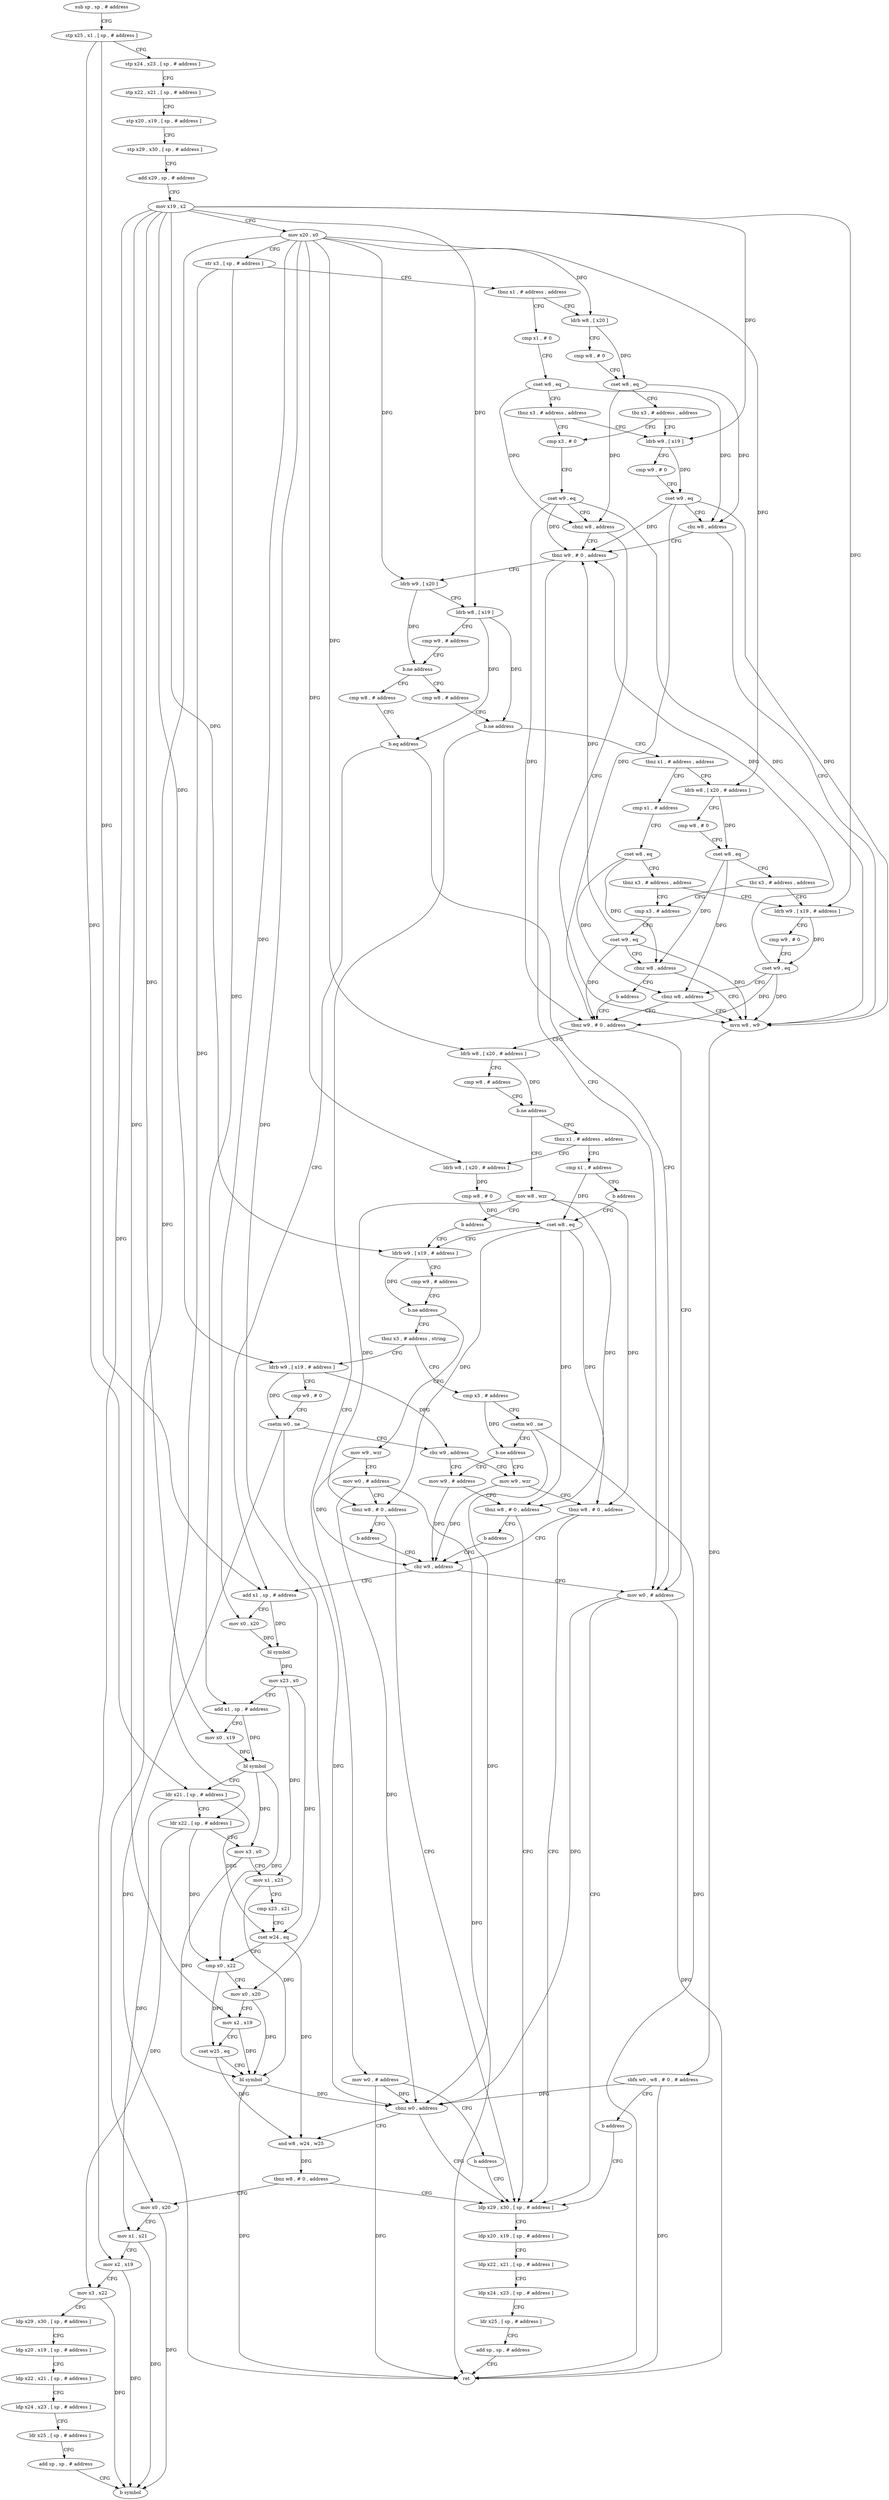 digraph "func" {
"4238772" [label = "sub sp , sp , # address" ]
"4238776" [label = "stp x25 , x1 , [ sp , # address ]" ]
"4238780" [label = "stp x24 , x23 , [ sp , # address ]" ]
"4238784" [label = "stp x22 , x21 , [ sp , # address ]" ]
"4238788" [label = "stp x20 , x19 , [ sp , # address ]" ]
"4238792" [label = "stp x29 , x30 , [ sp , # address ]" ]
"4238796" [label = "add x29 , sp , # address" ]
"4238800" [label = "mov x19 , x2" ]
"4238804" [label = "mov x20 , x0" ]
"4238808" [label = "str x3 , [ sp , # address ]" ]
"4238812" [label = "tbnz x1 , # address , address" ]
"4238900" [label = "ldrb w8 , [ x20 ]" ]
"4238816" [label = "cmp x1 , # 0" ]
"4238904" [label = "cmp w8 , # 0" ]
"4238908" [label = "cset w8 , eq" ]
"4238912" [label = "tbz x3 , # address , address" ]
"4238828" [label = "cmp x3 , # 0" ]
"4238916" [label = "ldrb w9 , [ x19 ]" ]
"4238820" [label = "cset w8 , eq" ]
"4238824" [label = "tbnz x3 , # address , address" ]
"4238832" [label = "cset w9 , eq" ]
"4238836" [label = "cbnz w8 , address" ]
"4238932" [label = "mvn w8 , w9" ]
"4238840" [label = "tbnz w9 , # 0 , address" ]
"4238920" [label = "cmp w9 , # 0" ]
"4238924" [label = "cset w9 , eq" ]
"4238928" [label = "cbz w8 , address" ]
"4238936" [label = "sbfx w0 , w8 , # 0 , # address" ]
"4238940" [label = "b address" ]
"4239256" [label = "ldp x29 , x30 , [ sp , # address ]" ]
"4239252" [label = "mov w0 , # address" ]
"4238844" [label = "ldrb w9 , [ x20 ]" ]
"4239260" [label = "ldp x20 , x19 , [ sp , # address ]" ]
"4239264" [label = "ldp x22 , x21 , [ sp , # address ]" ]
"4239268" [label = "ldp x24 , x23 , [ sp , # address ]" ]
"4239272" [label = "ldr x25 , [ sp , # address ]" ]
"4239276" [label = "add sp , sp , # address" ]
"4239280" [label = "ret" ]
"4238848" [label = "ldrb w8 , [ x19 ]" ]
"4238852" [label = "cmp w9 , # address" ]
"4238856" [label = "b.ne address" ]
"4238944" [label = "cmp w8 , # address" ]
"4238860" [label = "cmp w8 , # address" ]
"4238948" [label = "b.eq address" ]
"4238952" [label = "add x1 , sp , # address" ]
"4238864" [label = "b.ne address" ]
"4239080" [label = "mov w0 , # address" ]
"4238868" [label = "tbnz x1 , # address , address" ]
"4238956" [label = "mov x0 , x20" ]
"4238960" [label = "bl symbol" ]
"4238964" [label = "mov x23 , x0" ]
"4238968" [label = "add x1 , sp , # address" ]
"4238972" [label = "mov x0 , x19" ]
"4238976" [label = "bl symbol" ]
"4238980" [label = "ldr x21 , [ sp , # address ]" ]
"4238984" [label = "ldr x22 , [ sp , # address ]" ]
"4238988" [label = "mov x3 , x0" ]
"4238992" [label = "mov x1 , x23" ]
"4238996" [label = "cmp x23 , x21" ]
"4239000" [label = "cset w24 , eq" ]
"4239004" [label = "cmp x0 , x22" ]
"4239008" [label = "mov x0 , x20" ]
"4239012" [label = "mov x2 , x19" ]
"4239016" [label = "cset w25 , eq" ]
"4239020" [label = "bl symbol" ]
"4239024" [label = "cbnz w0 , address" ]
"4239028" [label = "and w8 , w24 , w25" ]
"4239084" [label = "b address" ]
"4239088" [label = "ldrb w8 , [ x20 , # address ]" ]
"4238872" [label = "cmp x1 , # address" ]
"4239032" [label = "tbnz w8 , # 0 , address" ]
"4239036" [label = "mov x0 , x20" ]
"4239092" [label = "cmp w8 , # 0" ]
"4239096" [label = "cset w8 , eq" ]
"4239100" [label = "tbz x3 , # address , address" ]
"4238884" [label = "cmp x3 , # address" ]
"4239104" [label = "ldrb w9 , [ x19 , # address ]" ]
"4238876" [label = "cset w8 , eq" ]
"4238880" [label = "tbnz x3 , # address , address" ]
"4239040" [label = "mov x1 , x21" ]
"4239044" [label = "mov x2 , x19" ]
"4239048" [label = "mov x3 , x22" ]
"4239052" [label = "ldp x29 , x30 , [ sp , # address ]" ]
"4239056" [label = "ldp x20 , x19 , [ sp , # address ]" ]
"4239060" [label = "ldp x22 , x21 , [ sp , # address ]" ]
"4239064" [label = "ldp x24 , x23 , [ sp , # address ]" ]
"4239068" [label = "ldr x25 , [ sp , # address ]" ]
"4239072" [label = "add sp , sp , # address" ]
"4239076" [label = "b symbol" ]
"4238888" [label = "cset w9 , eq" ]
"4238892" [label = "cbnz w8 , address" ]
"4238896" [label = "b address" ]
"4239108" [label = "cmp w9 , # 0" ]
"4239112" [label = "cset w9 , eq" ]
"4239116" [label = "cbnz w8 , address" ]
"4239120" [label = "tbnz w9 , # 0 , address" ]
"4239124" [label = "ldrb w8 , [ x20 , # address ]" ]
"4239128" [label = "cmp w8 , # address" ]
"4239132" [label = "b.ne address" ]
"4239148" [label = "mov w8 , wzr" ]
"4239136" [label = "tbnz x1 , # address , address" ]
"4239152" [label = "b address" ]
"4239168" [label = "ldrb w9 , [ x19 , # address ]" ]
"4239156" [label = "ldrb w8 , [ x20 , # address ]" ]
"4239140" [label = "cmp x1 , # address" ]
"4239172" [label = "cmp w9 , # address" ]
"4239176" [label = "b.ne address" ]
"4239208" [label = "mov w9 , wzr" ]
"4239180" [label = "tbnz x3 , # address , string" ]
"4239160" [label = "cmp w8 , # 0" ]
"4239164" [label = "cset w8 , eq" ]
"4239144" [label = "b address" ]
"4239212" [label = "mov w0 , # address" ]
"4239216" [label = "tbnz w8 , # 0 , address" ]
"4239220" [label = "b address" ]
"4239224" [label = "ldrb w9 , [ x19 , # address ]" ]
"4239184" [label = "cmp x3 , # address" ]
"4239248" [label = "cbz w9 , address" ]
"4239228" [label = "cmp w9 , # 0" ]
"4239232" [label = "csetm w0 , ne" ]
"4239236" [label = "cbz w9 , address" ]
"4239196" [label = "mov w9 , # address" ]
"4239240" [label = "mov w9 , wzr" ]
"4239188" [label = "csetm w0 , ne" ]
"4239192" [label = "b.ne address" ]
"4239200" [label = "tbnz w8 , # 0 , address" ]
"4239204" [label = "b address" ]
"4239244" [label = "tbnz w8 , # 0 , address" ]
"4238772" -> "4238776" [ label = "CFG" ]
"4238776" -> "4238780" [ label = "CFG" ]
"4238776" -> "4238980" [ label = "DFG" ]
"4238776" -> "4238952" [ label = "DFG" ]
"4238780" -> "4238784" [ label = "CFG" ]
"4238784" -> "4238788" [ label = "CFG" ]
"4238788" -> "4238792" [ label = "CFG" ]
"4238792" -> "4238796" [ label = "CFG" ]
"4238796" -> "4238800" [ label = "CFG" ]
"4238800" -> "4238804" [ label = "CFG" ]
"4238800" -> "4238916" [ label = "DFG" ]
"4238800" -> "4238848" [ label = "DFG" ]
"4238800" -> "4238972" [ label = "DFG" ]
"4238800" -> "4239012" [ label = "DFG" ]
"4238800" -> "4239104" [ label = "DFG" ]
"4238800" -> "4239044" [ label = "DFG" ]
"4238800" -> "4239168" [ label = "DFG" ]
"4238800" -> "4239224" [ label = "DFG" ]
"4238804" -> "4238808" [ label = "CFG" ]
"4238804" -> "4238900" [ label = "DFG" ]
"4238804" -> "4238844" [ label = "DFG" ]
"4238804" -> "4238956" [ label = "DFG" ]
"4238804" -> "4239088" [ label = "DFG" ]
"4238804" -> "4239008" [ label = "DFG" ]
"4238804" -> "4239036" [ label = "DFG" ]
"4238804" -> "4239124" [ label = "DFG" ]
"4238804" -> "4239156" [ label = "DFG" ]
"4238808" -> "4238812" [ label = "CFG" ]
"4238808" -> "4238984" [ label = "DFG" ]
"4238808" -> "4238968" [ label = "DFG" ]
"4238812" -> "4238900" [ label = "CFG" ]
"4238812" -> "4238816" [ label = "CFG" ]
"4238900" -> "4238904" [ label = "CFG" ]
"4238900" -> "4238908" [ label = "DFG" ]
"4238816" -> "4238820" [ label = "CFG" ]
"4238904" -> "4238908" [ label = "CFG" ]
"4238908" -> "4238912" [ label = "CFG" ]
"4238908" -> "4238836" [ label = "DFG" ]
"4238908" -> "4238928" [ label = "DFG" ]
"4238912" -> "4238828" [ label = "CFG" ]
"4238912" -> "4238916" [ label = "CFG" ]
"4238828" -> "4238832" [ label = "CFG" ]
"4238916" -> "4238920" [ label = "CFG" ]
"4238916" -> "4238924" [ label = "DFG" ]
"4238820" -> "4238824" [ label = "CFG" ]
"4238820" -> "4238836" [ label = "DFG" ]
"4238820" -> "4238928" [ label = "DFG" ]
"4238824" -> "4238916" [ label = "CFG" ]
"4238824" -> "4238828" [ label = "CFG" ]
"4238832" -> "4238836" [ label = "CFG" ]
"4238832" -> "4238932" [ label = "DFG" ]
"4238832" -> "4238840" [ label = "DFG" ]
"4238832" -> "4239120" [ label = "DFG" ]
"4238836" -> "4238932" [ label = "CFG" ]
"4238836" -> "4238840" [ label = "CFG" ]
"4238932" -> "4238936" [ label = "DFG" ]
"4238840" -> "4239252" [ label = "CFG" ]
"4238840" -> "4238844" [ label = "CFG" ]
"4238920" -> "4238924" [ label = "CFG" ]
"4238924" -> "4238928" [ label = "CFG" ]
"4238924" -> "4238932" [ label = "DFG" ]
"4238924" -> "4238840" [ label = "DFG" ]
"4238924" -> "4239120" [ label = "DFG" ]
"4238928" -> "4238840" [ label = "CFG" ]
"4238928" -> "4238932" [ label = "CFG" ]
"4238936" -> "4238940" [ label = "CFG" ]
"4238936" -> "4239280" [ label = "DFG" ]
"4238936" -> "4239024" [ label = "DFG" ]
"4238940" -> "4239256" [ label = "CFG" ]
"4239256" -> "4239260" [ label = "CFG" ]
"4239252" -> "4239256" [ label = "CFG" ]
"4239252" -> "4239280" [ label = "DFG" ]
"4239252" -> "4239024" [ label = "DFG" ]
"4238844" -> "4238848" [ label = "CFG" ]
"4238844" -> "4238856" [ label = "DFG" ]
"4239260" -> "4239264" [ label = "CFG" ]
"4239264" -> "4239268" [ label = "CFG" ]
"4239268" -> "4239272" [ label = "CFG" ]
"4239272" -> "4239276" [ label = "CFG" ]
"4239276" -> "4239280" [ label = "CFG" ]
"4238848" -> "4238852" [ label = "CFG" ]
"4238848" -> "4238948" [ label = "DFG" ]
"4238848" -> "4238864" [ label = "DFG" ]
"4238852" -> "4238856" [ label = "CFG" ]
"4238856" -> "4238944" [ label = "CFG" ]
"4238856" -> "4238860" [ label = "CFG" ]
"4238944" -> "4238948" [ label = "CFG" ]
"4238860" -> "4238864" [ label = "CFG" ]
"4238948" -> "4239252" [ label = "CFG" ]
"4238948" -> "4238952" [ label = "CFG" ]
"4238952" -> "4238956" [ label = "CFG" ]
"4238952" -> "4238960" [ label = "DFG" ]
"4238864" -> "4239080" [ label = "CFG" ]
"4238864" -> "4238868" [ label = "CFG" ]
"4239080" -> "4239084" [ label = "CFG" ]
"4239080" -> "4239280" [ label = "DFG" ]
"4239080" -> "4239024" [ label = "DFG" ]
"4238868" -> "4239088" [ label = "CFG" ]
"4238868" -> "4238872" [ label = "CFG" ]
"4238956" -> "4238960" [ label = "DFG" ]
"4238960" -> "4238964" [ label = "DFG" ]
"4238964" -> "4238968" [ label = "CFG" ]
"4238964" -> "4238992" [ label = "DFG" ]
"4238964" -> "4239000" [ label = "DFG" ]
"4238968" -> "4238972" [ label = "CFG" ]
"4238968" -> "4238976" [ label = "DFG" ]
"4238972" -> "4238976" [ label = "DFG" ]
"4238976" -> "4238980" [ label = "CFG" ]
"4238976" -> "4238988" [ label = "DFG" ]
"4238976" -> "4239004" [ label = "DFG" ]
"4238980" -> "4238984" [ label = "CFG" ]
"4238980" -> "4239000" [ label = "DFG" ]
"4238980" -> "4239040" [ label = "DFG" ]
"4238984" -> "4238988" [ label = "CFG" ]
"4238984" -> "4239004" [ label = "DFG" ]
"4238984" -> "4239048" [ label = "DFG" ]
"4238988" -> "4238992" [ label = "CFG" ]
"4238988" -> "4239020" [ label = "DFG" ]
"4238992" -> "4238996" [ label = "CFG" ]
"4238992" -> "4239020" [ label = "DFG" ]
"4238996" -> "4239000" [ label = "CFG" ]
"4239000" -> "4239004" [ label = "CFG" ]
"4239000" -> "4239028" [ label = "DFG" ]
"4239004" -> "4239008" [ label = "CFG" ]
"4239004" -> "4239016" [ label = "DFG" ]
"4239008" -> "4239012" [ label = "CFG" ]
"4239008" -> "4239020" [ label = "DFG" ]
"4239012" -> "4239016" [ label = "CFG" ]
"4239012" -> "4239020" [ label = "DFG" ]
"4239016" -> "4239020" [ label = "CFG" ]
"4239016" -> "4239028" [ label = "DFG" ]
"4239020" -> "4239024" [ label = "DFG" ]
"4239020" -> "4239280" [ label = "DFG" ]
"4239024" -> "4239256" [ label = "CFG" ]
"4239024" -> "4239028" [ label = "CFG" ]
"4239028" -> "4239032" [ label = "DFG" ]
"4239084" -> "4239256" [ label = "CFG" ]
"4239088" -> "4239092" [ label = "CFG" ]
"4239088" -> "4239096" [ label = "DFG" ]
"4238872" -> "4238876" [ label = "CFG" ]
"4239032" -> "4239256" [ label = "CFG" ]
"4239032" -> "4239036" [ label = "CFG" ]
"4239036" -> "4239040" [ label = "CFG" ]
"4239036" -> "4239076" [ label = "DFG" ]
"4239092" -> "4239096" [ label = "CFG" ]
"4239096" -> "4239100" [ label = "CFG" ]
"4239096" -> "4238892" [ label = "DFG" ]
"4239096" -> "4239116" [ label = "DFG" ]
"4239100" -> "4238884" [ label = "CFG" ]
"4239100" -> "4239104" [ label = "CFG" ]
"4238884" -> "4238888" [ label = "CFG" ]
"4239104" -> "4239108" [ label = "CFG" ]
"4239104" -> "4239112" [ label = "DFG" ]
"4238876" -> "4238880" [ label = "CFG" ]
"4238876" -> "4238892" [ label = "DFG" ]
"4238876" -> "4239116" [ label = "DFG" ]
"4238880" -> "4239104" [ label = "CFG" ]
"4238880" -> "4238884" [ label = "CFG" ]
"4239040" -> "4239044" [ label = "CFG" ]
"4239040" -> "4239076" [ label = "DFG" ]
"4239044" -> "4239048" [ label = "CFG" ]
"4239044" -> "4239076" [ label = "DFG" ]
"4239048" -> "4239052" [ label = "CFG" ]
"4239048" -> "4239076" [ label = "DFG" ]
"4239052" -> "4239056" [ label = "CFG" ]
"4239056" -> "4239060" [ label = "CFG" ]
"4239060" -> "4239064" [ label = "CFG" ]
"4239064" -> "4239068" [ label = "CFG" ]
"4239068" -> "4239072" [ label = "CFG" ]
"4239072" -> "4239076" [ label = "CFG" ]
"4238888" -> "4238892" [ label = "CFG" ]
"4238888" -> "4238932" [ label = "DFG" ]
"4238888" -> "4238840" [ label = "DFG" ]
"4238888" -> "4239120" [ label = "DFG" ]
"4238892" -> "4238932" [ label = "CFG" ]
"4238892" -> "4238896" [ label = "CFG" ]
"4238896" -> "4239120" [ label = "CFG" ]
"4239108" -> "4239112" [ label = "CFG" ]
"4239112" -> "4239116" [ label = "CFG" ]
"4239112" -> "4238932" [ label = "DFG" ]
"4239112" -> "4238840" [ label = "DFG" ]
"4239112" -> "4239120" [ label = "DFG" ]
"4239116" -> "4238932" [ label = "CFG" ]
"4239116" -> "4239120" [ label = "CFG" ]
"4239120" -> "4239252" [ label = "CFG" ]
"4239120" -> "4239124" [ label = "CFG" ]
"4239124" -> "4239128" [ label = "CFG" ]
"4239124" -> "4239132" [ label = "DFG" ]
"4239128" -> "4239132" [ label = "CFG" ]
"4239132" -> "4239148" [ label = "CFG" ]
"4239132" -> "4239136" [ label = "CFG" ]
"4239148" -> "4239152" [ label = "CFG" ]
"4239148" -> "4239216" [ label = "DFG" ]
"4239148" -> "4239200" [ label = "DFG" ]
"4239148" -> "4239244" [ label = "DFG" ]
"4239136" -> "4239156" [ label = "CFG" ]
"4239136" -> "4239140" [ label = "CFG" ]
"4239152" -> "4239168" [ label = "CFG" ]
"4239168" -> "4239172" [ label = "CFG" ]
"4239168" -> "4239176" [ label = "DFG" ]
"4239156" -> "4239160" [ label = "DFG" ]
"4239140" -> "4239144" [ label = "CFG" ]
"4239140" -> "4239164" [ label = "DFG" ]
"4239172" -> "4239176" [ label = "CFG" ]
"4239176" -> "4239208" [ label = "CFG" ]
"4239176" -> "4239180" [ label = "CFG" ]
"4239208" -> "4239212" [ label = "CFG" ]
"4239208" -> "4239248" [ label = "DFG" ]
"4239180" -> "4239224" [ label = "CFG" ]
"4239180" -> "4239184" [ label = "CFG" ]
"4239160" -> "4239164" [ label = "DFG" ]
"4239164" -> "4239168" [ label = "CFG" ]
"4239164" -> "4239216" [ label = "DFG" ]
"4239164" -> "4239200" [ label = "DFG" ]
"4239164" -> "4239244" [ label = "DFG" ]
"4239144" -> "4239164" [ label = "CFG" ]
"4239212" -> "4239216" [ label = "CFG" ]
"4239212" -> "4239024" [ label = "DFG" ]
"4239212" -> "4239280" [ label = "DFG" ]
"4239216" -> "4239256" [ label = "CFG" ]
"4239216" -> "4239220" [ label = "CFG" ]
"4239220" -> "4239248" [ label = "CFG" ]
"4239224" -> "4239228" [ label = "CFG" ]
"4239224" -> "4239232" [ label = "DFG" ]
"4239224" -> "4239236" [ label = "DFG" ]
"4239184" -> "4239188" [ label = "CFG" ]
"4239184" -> "4239192" [ label = "DFG" ]
"4239248" -> "4238952" [ label = "CFG" ]
"4239248" -> "4239252" [ label = "CFG" ]
"4239228" -> "4239232" [ label = "CFG" ]
"4239232" -> "4239236" [ label = "CFG" ]
"4239232" -> "4239024" [ label = "DFG" ]
"4239232" -> "4239280" [ label = "DFG" ]
"4239236" -> "4239196" [ label = "CFG" ]
"4239236" -> "4239240" [ label = "CFG" ]
"4239196" -> "4239200" [ label = "CFG" ]
"4239196" -> "4239248" [ label = "DFG" ]
"4239240" -> "4239244" [ label = "CFG" ]
"4239240" -> "4239248" [ label = "DFG" ]
"4239188" -> "4239192" [ label = "CFG" ]
"4239188" -> "4239024" [ label = "DFG" ]
"4239188" -> "4239280" [ label = "DFG" ]
"4239192" -> "4239240" [ label = "CFG" ]
"4239192" -> "4239196" [ label = "CFG" ]
"4239200" -> "4239256" [ label = "CFG" ]
"4239200" -> "4239204" [ label = "CFG" ]
"4239204" -> "4239248" [ label = "CFG" ]
"4239244" -> "4239256" [ label = "CFG" ]
"4239244" -> "4239248" [ label = "CFG" ]
}
